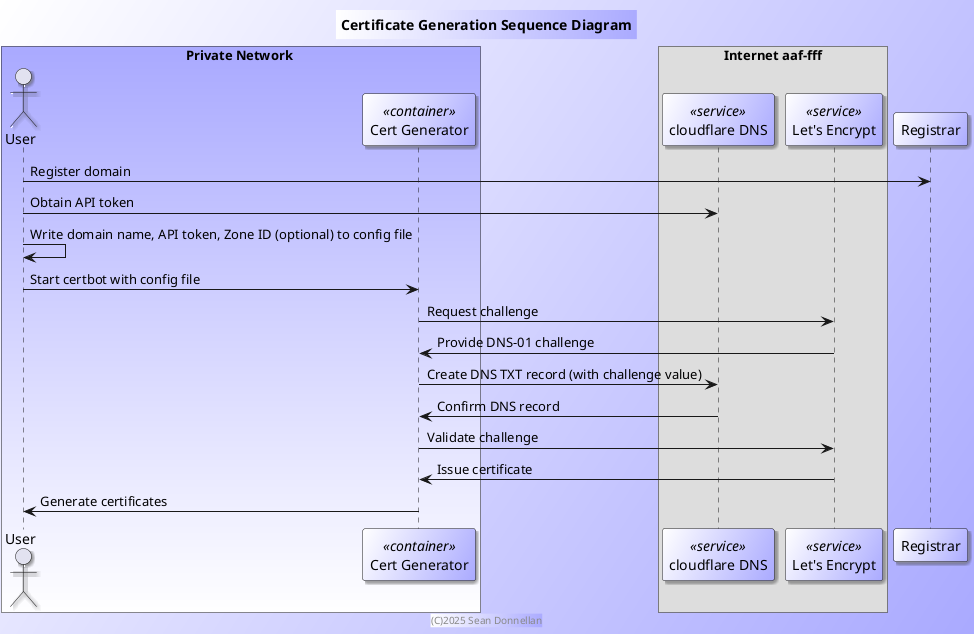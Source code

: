 @startuml cert-generator-sequence
title Certificate Generation Sequence Diagram
footer (C)2025 Sean Donnellan

skinparam shadowing 1
skinparam BackgroundColor #fff/aaf
skinparam participantBackgroundColor #fff/aaf

box Private Network #aaf-fff
    actor User
    participant "Cert Generator" as docker.certbot <<container>>
end box
box Internet aaf-fff
    participant "cloudflare DNS" as internet.cloudflare <<service>>
    participant "Let's Encrypt" as internet.letsencrypt <<service>>
end box

User -> Registrar: Register domain
User -> internet.cloudflare: Obtain API token
User -> User: Write domain name, API token, Zone ID (optional) to config file
User -> docker.certbot: Start certbot with config file
docker.certbot -> internet.letsencrypt: Request challenge
internet.letsencrypt -> docker.certbot: Provide DNS-01 challenge
docker.certbot -> internet.cloudflare: Create DNS TXT record (with challenge value)
internet.cloudflare -> docker.certbot: Confirm DNS record
docker.certbot -> internet.letsencrypt: Validate challenge
internet.letsencrypt -> docker.certbot: Issue certificate
docker.certbot -> User: Generate certificates
@enduml
